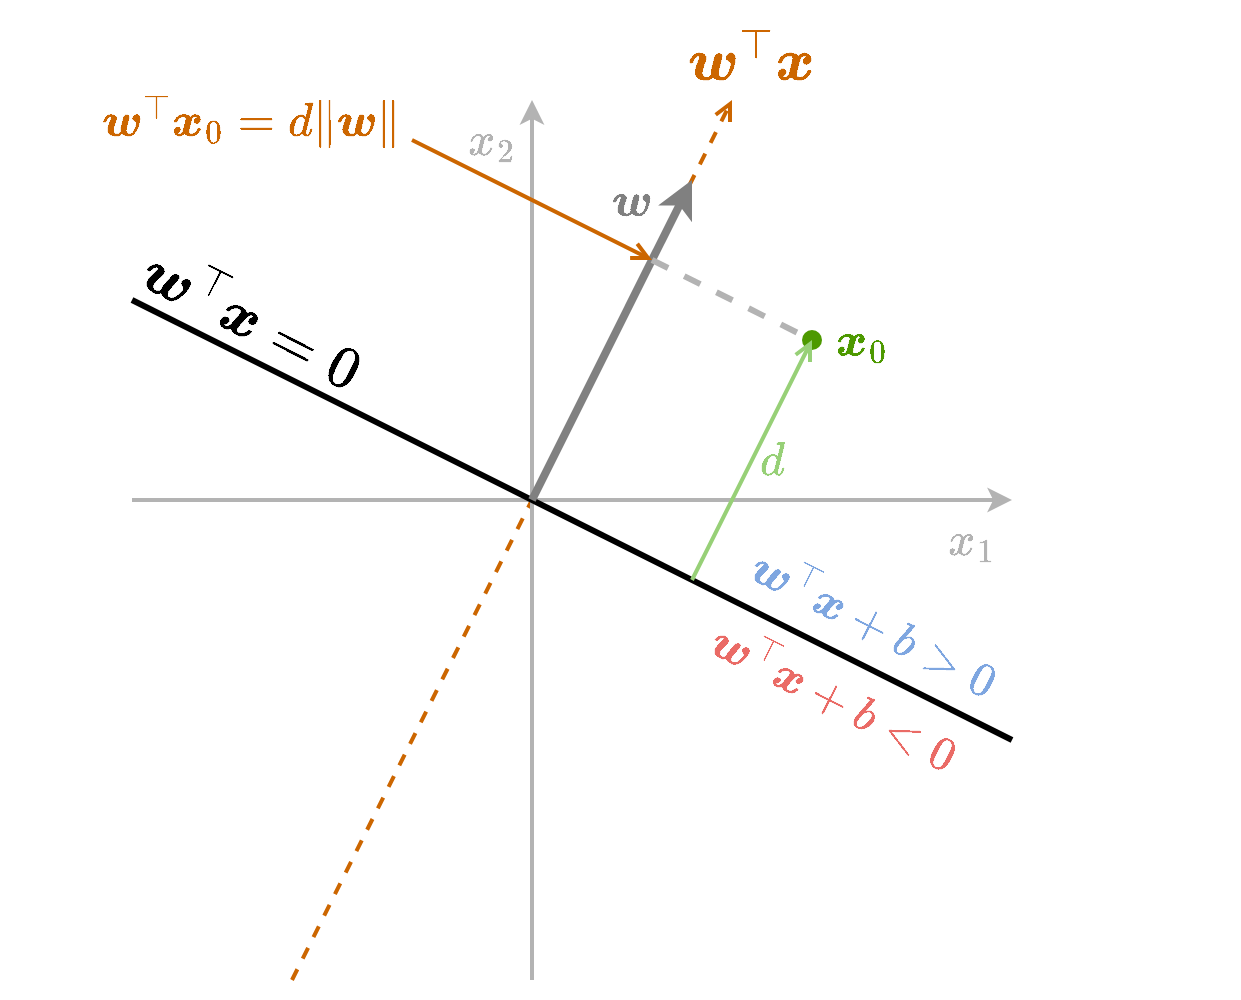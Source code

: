 <mxfile version="14.1.8" type="device" pages="2"><diagram name="projeciton" id="MIkcU374tv_12QCpzjZ1"><mxGraphModel dx="931" dy="563" grid="1" gridSize="10" guides="1" tooltips="1" connect="0" arrows="0" fold="1" page="1" pageScale="1" pageWidth="827" pageHeight="1169" math="1" shadow="0"><root><mxCell id="k3KxTLAnCmBX_Phjoh5w-0"/><mxCell id="k3KxTLAnCmBX_Phjoh5w-1" parent="k3KxTLAnCmBX_Phjoh5w-0"/><mxCell id="yLmU1kd1iDdyZoZ2FdNo-0" value="" style="ellipse;whiteSpace=wrap;html=1;fontSize=20;fontColor=#000000;strokeColor=none;fillColor=#4D9900;" vertex="1" parent="k3KxTLAnCmBX_Phjoh5w-1"><mxGeometry x="455" y="435" width="10" height="10" as="geometry"/></mxCell><mxCell id="u7evPRKJZKQvGGjpSIO4-0" value="" style="endArrow=open;html=1;strokeWidth=2;dashed=1;endFill=0;strokeColor=#CC6600;" parent="k3KxTLAnCmBX_Phjoh5w-1" edge="1"><mxGeometry width="50" height="50" relative="1" as="geometry"><mxPoint x="200" y="760" as="sourcePoint"/><mxPoint x="420" y="320" as="targetPoint"/></mxGeometry></mxCell><mxCell id="k3KxTLAnCmBX_Phjoh5w-2" value="" style="endArrow=classic;html=1;fontFamily=Comic Sans MS;fontSize=30;fontColor=#003366;strokeWidth=2;strokeColor=#B3B3B3;" parent="k3KxTLAnCmBX_Phjoh5w-1" edge="1"><mxGeometry x="220" y="200" width="50" height="50" as="geometry"><mxPoint x="320" y="760" as="sourcePoint"/><mxPoint x="320" y="320" as="targetPoint"/></mxGeometry></mxCell><mxCell id="k3KxTLAnCmBX_Phjoh5w-3" value="" style="endArrow=classic;html=1;fontFamily=Comic Sans MS;fontSize=30;fontColor=#003366;strokeWidth=2;strokeColor=#B3B3B3;" parent="k3KxTLAnCmBX_Phjoh5w-1" edge="1"><mxGeometry x="240" y="220" width="50" height="50" as="geometry"><mxPoint x="120" y="520" as="sourcePoint"/><mxPoint x="560" y="520" as="targetPoint"/></mxGeometry></mxCell><mxCell id="k3KxTLAnCmBX_Phjoh5w-6" value="\(x_1\)" style="text;html=1;strokeColor=none;fillColor=none;align=center;verticalAlign=middle;whiteSpace=wrap;rounded=0;fontSize=20;fontColor=#B3B3B3;" parent="k3KxTLAnCmBX_Phjoh5w-1" vertex="1"><mxGeometry x="520" y="520" width="40" height="40" as="geometry"/></mxCell><mxCell id="k3KxTLAnCmBX_Phjoh5w-7" value="\(x_2\)" style="text;html=1;strokeColor=none;fillColor=none;align=center;verticalAlign=middle;whiteSpace=wrap;rounded=0;fontSize=20;fontColor=#B3B3B3;" parent="k3KxTLAnCmBX_Phjoh5w-1" vertex="1"><mxGeometry x="280" y="320" width="40" height="40" as="geometry"/></mxCell><mxCell id="k3KxTLAnCmBX_Phjoh5w-19" value="" style="endArrow=none;html=1;strokeWidth=3;fontSize=20;" parent="k3KxTLAnCmBX_Phjoh5w-1" edge="1"><mxGeometry width="50" height="50" relative="1" as="geometry"><mxPoint x="120" y="420" as="sourcePoint"/><mxPoint x="560" y="640" as="targetPoint"/></mxGeometry></mxCell><mxCell id="k3KxTLAnCmBX_Phjoh5w-39" value="&lt;span style=&quot;font-size: 25px&quot;&gt;\(\boldsymbol{w} ^{\top} \boldsymbol{x} =0\)&lt;/span&gt;" style="text;html=1;strokeColor=none;fillColor=none;align=center;verticalAlign=middle;whiteSpace=wrap;rounded=0;fontSize=25;rotation=27;" parent="k3KxTLAnCmBX_Phjoh5w-1" vertex="1"><mxGeometry x="120" y="410" width="120" height="40" as="geometry"/></mxCell><mxCell id="W_tSbvIumAbR6D2kscM7-8" value="&lt;span style=&quot;font-size: 25px;&quot;&gt;\(\boldsymbol{w}^{\top}\boldsymbol{x}\)&lt;/span&gt;" style="text;html=1;strokeColor=none;fillColor=none;align=center;verticalAlign=middle;whiteSpace=wrap;rounded=0;fontSize=25;fontColor=#CC6600;" parent="k3KxTLAnCmBX_Phjoh5w-1" vertex="1"><mxGeometry x="390" y="280" width="80" height="40" as="geometry"/></mxCell><mxCell id="k3KxTLAnCmBX_Phjoh5w-11" value="" style="endArrow=classic;html=1;strokeWidth=4;strokeColor=#808080;" parent="k3KxTLAnCmBX_Phjoh5w-1" edge="1"><mxGeometry width="50" height="50" relative="1" as="geometry"><mxPoint x="320" y="520" as="sourcePoint"/><mxPoint x="400" y="360" as="targetPoint"/></mxGeometry></mxCell><mxCell id="k3KxTLAnCmBX_Phjoh5w-12" value="&lt;font style=&quot;font-size: 20px&quot;&gt;\(\boldsymbol{w}\)&lt;/font&gt;" style="text;html=1;strokeColor=none;fillColor=none;align=center;verticalAlign=middle;whiteSpace=wrap;rounded=0;fontSize=20;fontColor=#808080;" parent="k3KxTLAnCmBX_Phjoh5w-1" vertex="1"><mxGeometry x="360" y="360" width="20" height="20" as="geometry"/></mxCell><mxCell id="-e43FTGoa2iz4HoaFS14-3" value="&lt;font color=&quot;#7ea6e0&quot;&gt;\(\boldsymbol{w}^{\top}\boldsymbol{x}+b&amp;gt;0\)&lt;/font&gt;" style="text;html=1;strokeColor=none;fillColor=none;align=center;verticalAlign=middle;whiteSpace=wrap;rounded=0;fontSize=20;rotation=27;fontColor=#EA6B66;" vertex="1" parent="k3KxTLAnCmBX_Phjoh5w-1"><mxGeometry x="411" y="562" width="160" height="40" as="geometry"/></mxCell><mxCell id="-e43FTGoa2iz4HoaFS14-4" value="&lt;font&gt;\(\boldsymbol{w}^{\top}\boldsymbol{x}+b&amp;lt;0\)&lt;/font&gt;" style="text;html=1;strokeColor=none;fillColor=none;align=center;verticalAlign=middle;whiteSpace=wrap;rounded=0;fontSize=20;rotation=27;fontColor=#EA6B66;" vertex="1" parent="k3KxTLAnCmBX_Phjoh5w-1"><mxGeometry x="391" y="599" width="160" height="40" as="geometry"/></mxCell><mxCell id="-e43FTGoa2iz4HoaFS14-5" value="" style="endArrow=none;html=1;strokeWidth=3;fontSize=20;dashed=1;strokeColor=#B3B3B3;" edge="1" parent="k3KxTLAnCmBX_Phjoh5w-1"><mxGeometry width="50" height="50" relative="1" as="geometry"><mxPoint x="380" y="400" as="sourcePoint"/><mxPoint x="460" y="440.0" as="targetPoint"/></mxGeometry></mxCell><mxCell id="-e43FTGoa2iz4HoaFS14-6" value="&lt;font style=&quot;font-size: 20px&quot;&gt;\(\boldsymbol{x}_0\)&lt;/font&gt;" style="text;html=1;strokeColor=none;fillColor=none;align=center;verticalAlign=middle;whiteSpace=wrap;rounded=0;fontSize=20;fontColor=#4D9900;" vertex="1" parent="k3KxTLAnCmBX_Phjoh5w-1"><mxGeometry x="470" y="430" width="30" height="20" as="geometry"/></mxCell><mxCell id="-e43FTGoa2iz4HoaFS14-7" value="&lt;font style=&quot;font-size: 20px&quot;&gt;\(d\)&lt;/font&gt;" style="text;html=1;strokeColor=none;fillColor=none;align=center;verticalAlign=middle;whiteSpace=wrap;rounded=0;fontSize=20;fontColor=#97D077;" vertex="1" parent="k3KxTLAnCmBX_Phjoh5w-1"><mxGeometry x="430" y="490" width="20" height="20" as="geometry"/></mxCell><mxCell id="-e43FTGoa2iz4HoaFS14-8" value="" style="endArrow=open;html=1;strokeWidth=2;startArrow=none;startFill=0;endFill=0;strokeColor=#97D077;" edge="1" parent="k3KxTLAnCmBX_Phjoh5w-1"><mxGeometry width="50" height="50" relative="1" as="geometry"><mxPoint x="400" y="560" as="sourcePoint"/><mxPoint x="460" y="440.0" as="targetPoint"/></mxGeometry></mxCell><mxCell id="-e43FTGoa2iz4HoaFS14-9" value="" style="endArrow=open;html=1;strokeWidth=2;startArrow=none;startFill=0;endFill=0;strokeColor=#CC6600;" edge="1" parent="k3KxTLAnCmBX_Phjoh5w-1"><mxGeometry width="50" height="50" relative="1" as="geometry"><mxPoint x="260" y="340.0" as="sourcePoint"/><mxPoint x="380" y="400" as="targetPoint"/></mxGeometry></mxCell><mxCell id="-e43FTGoa2iz4HoaFS14-10" value="\(\boldsymbol{w}^{\top} \boldsymbol{x}_0= d\lVert\boldsymbol{w}\rVert\)" style="text;html=1;strokeColor=none;fillColor=none;align=center;verticalAlign=middle;whiteSpace=wrap;rounded=0;fontSize=20;fontColor=#CC6600;" vertex="1" parent="k3KxTLAnCmBX_Phjoh5w-1"><mxGeometry x="100" y="310" width="160" height="40" as="geometry"/></mxCell></root></mxGraphModel></diagram><diagram name="Copy of projeciton" id="iKB6K9MpOySjM9UYa--4"><mxGraphModel dx="2177" dy="843" grid="1" gridSize="10" guides="1" tooltips="1" connect="0" arrows="0" fold="1" page="1" pageScale="1" pageWidth="827" pageHeight="1169" math="1" shadow="0"><root><mxCell id="fN8ERMzjA76fTedo2qL7-0"/><mxCell id="fN8ERMzjA76fTedo2qL7-1" parent="fN8ERMzjA76fTedo2qL7-0"/><mxCell id="fN8ERMzjA76fTedo2qL7-2" value="" style="endArrow=open;html=1;strokeWidth=2;dashed=1;endFill=0;strokeColor=#CC6600;" edge="1" parent="fN8ERMzjA76fTedo2qL7-1"><mxGeometry width="50" height="50" relative="1" as="geometry"><mxPoint x="200" y="760" as="sourcePoint"/><mxPoint x="420" y="320" as="targetPoint"/></mxGeometry></mxCell><mxCell id="fN8ERMzjA76fTedo2qL7-3" value="" style="endArrow=classic;html=1;fontFamily=Comic Sans MS;fontSize=30;fontColor=#003366;strokeWidth=2;strokeColor=#B3B3B3;" edge="1" parent="fN8ERMzjA76fTedo2qL7-1"><mxGeometry x="220" y="200" width="50" height="50" as="geometry"><mxPoint x="320" y="760" as="sourcePoint"/><mxPoint x="320" y="320" as="targetPoint"/></mxGeometry></mxCell><mxCell id="fN8ERMzjA76fTedo2qL7-4" value="" style="endArrow=classic;html=1;fontFamily=Comic Sans MS;fontSize=30;fontColor=#003366;strokeWidth=2;strokeColor=#B3B3B3;" edge="1" parent="fN8ERMzjA76fTedo2qL7-1"><mxGeometry x="240" y="220" width="50" height="50" as="geometry"><mxPoint x="120" y="520" as="sourcePoint"/><mxPoint x="560" y="520" as="targetPoint"/></mxGeometry></mxCell><mxCell id="fN8ERMzjA76fTedo2qL7-5" value="\(x_1\)" style="text;html=1;strokeColor=none;fillColor=none;align=center;verticalAlign=middle;whiteSpace=wrap;rounded=0;fontSize=20;fontColor=#B3B3B3;" vertex="1" parent="fN8ERMzjA76fTedo2qL7-1"><mxGeometry x="520" y="520" width="40" height="40" as="geometry"/></mxCell><mxCell id="fN8ERMzjA76fTedo2qL7-6" value="\(x_2\)" style="text;html=1;strokeColor=none;fillColor=none;align=center;verticalAlign=middle;whiteSpace=wrap;rounded=0;fontSize=20;fontColor=#B3B3B3;" vertex="1" parent="fN8ERMzjA76fTedo2qL7-1"><mxGeometry x="280" y="320" width="40" height="40" as="geometry"/></mxCell><mxCell id="fN8ERMzjA76fTedo2qL7-7" value="" style="endArrow=none;html=1;strokeWidth=3;fontSize=20;" edge="1" parent="fN8ERMzjA76fTedo2qL7-1"><mxGeometry width="50" height="50" relative="1" as="geometry"><mxPoint x="120" y="420" as="sourcePoint"/><mxPoint x="560" y="640" as="targetPoint"/></mxGeometry></mxCell><mxCell id="fN8ERMzjA76fTedo2qL7-8" value="&lt;span style=&quot;font-size: 25px;&quot;&gt;\(\boldsymbol{w}^{\top}\boldsymbol{x}=0\)&lt;/span&gt;" style="text;html=1;strokeColor=none;fillColor=none;align=center;verticalAlign=middle;whiteSpace=wrap;rounded=0;fontSize=25;rotation=27;" vertex="1" parent="fN8ERMzjA76fTedo2qL7-1"><mxGeometry x="120" y="410" width="120" height="40" as="geometry"/></mxCell><mxCell id="fN8ERMzjA76fTedo2qL7-9" value="\(4\)" style="text;html=1;strokeColor=none;fillColor=none;align=right;verticalAlign=middle;whiteSpace=wrap;rounded=0;fontSize=25;fontColor=#CC6600;" vertex="1" parent="fN8ERMzjA76fTedo2qL7-1"><mxGeometry x="320" y="320" width="40" height="40" as="geometry"/></mxCell><mxCell id="fN8ERMzjA76fTedo2qL7-10" value="&lt;span style=&quot;font-size: 25px;&quot;&gt;\(\boldsymbol{w}^{\top}\boldsymbol{x}\)&lt;/span&gt;" style="text;html=1;strokeColor=none;fillColor=none;align=center;verticalAlign=middle;whiteSpace=wrap;rounded=0;fontSize=25;fontColor=#CC6600;" vertex="1" parent="fN8ERMzjA76fTedo2qL7-1"><mxGeometry x="390" y="280" width="80" height="40" as="geometry"/></mxCell><mxCell id="fN8ERMzjA76fTedo2qL7-11" value="" style="endArrow=classic;html=1;strokeWidth=2;startArrow=classic;startFill=1;strokeColor=#CC6600;" edge="1" parent="fN8ERMzjA76fTedo2qL7-1"><mxGeometry width="50" height="50" relative="1" as="geometry"><mxPoint x="240" y="730" as="sourcePoint"/><mxPoint x="260" y="690" as="targetPoint"/></mxGeometry></mxCell><mxCell id="fN8ERMzjA76fTedo2qL7-12" value="&lt;span style=&quot;font-size: 25px;&quot;&gt;\(\frac{1}{\lVert\boldsymbol{w}\rVert}\)&lt;/span&gt;" style="text;html=1;strokeColor=none;fillColor=none;align=center;verticalAlign=middle;whiteSpace=wrap;rounded=0;fontSize=25;fontColor=#CC6600;" vertex="1" parent="fN8ERMzjA76fTedo2qL7-1"><mxGeometry x="260" y="700" width="40" height="60" as="geometry"/></mxCell><mxCell id="fN8ERMzjA76fTedo2qL7-13" value="" style="endArrow=none;html=1;strokeWidth=3;fontSize=20;strokeColor=#CC6600;" edge="1" parent="fN8ERMzjA76fTedo2qL7-1"><mxGeometry width="50" height="50" relative="1" as="geometry"><mxPoint x="180" y="700" as="sourcePoint"/><mxPoint x="260" y="740" as="targetPoint"/></mxGeometry></mxCell><mxCell id="fN8ERMzjA76fTedo2qL7-14" value="" style="endArrow=none;html=1;strokeWidth=3;fontSize=20;strokeColor=#CC6600;" edge="1" parent="fN8ERMzjA76fTedo2qL7-1"><mxGeometry width="50" height="50" relative="1" as="geometry"><mxPoint x="200" y="658" as="sourcePoint"/><mxPoint x="280" y="698" as="targetPoint"/></mxGeometry></mxCell><mxCell id="fN8ERMzjA76fTedo2qL7-15" value="" style="endArrow=none;html=1;strokeWidth=3;fontSize=20;strokeColor=#CC6600;" edge="1" parent="fN8ERMzjA76fTedo2qL7-1"><mxGeometry width="50" height="50" relative="1" as="geometry"><mxPoint x="220" y="620" as="sourcePoint"/><mxPoint x="300" y="660" as="targetPoint"/></mxGeometry></mxCell><mxCell id="fN8ERMzjA76fTedo2qL7-16" value="" style="endArrow=none;html=1;strokeWidth=3;fontSize=20;strokeColor=#CC6600;" edge="1" parent="fN8ERMzjA76fTedo2qL7-1"><mxGeometry width="50" height="50" relative="1" as="geometry"><mxPoint x="240" y="580" as="sourcePoint"/><mxPoint x="320" y="620" as="targetPoint"/></mxGeometry></mxCell><mxCell id="fN8ERMzjA76fTedo2qL7-17" value="" style="endArrow=none;html=1;strokeWidth=3;fontSize=20;strokeColor=#CC6600;" edge="1" parent="fN8ERMzjA76fTedo2qL7-1"><mxGeometry width="50" height="50" relative="1" as="geometry"><mxPoint x="260" y="540" as="sourcePoint"/><mxPoint x="340" y="580" as="targetPoint"/></mxGeometry></mxCell><mxCell id="fN8ERMzjA76fTedo2qL7-18" value="" style="endArrow=none;html=1;strokeWidth=3;fontSize=20;strokeColor=#CC6600;" edge="1" parent="fN8ERMzjA76fTedo2qL7-1"><mxGeometry width="50" height="50" relative="1" as="geometry"><mxPoint x="300" y="460" as="sourcePoint"/><mxPoint x="380" y="500" as="targetPoint"/></mxGeometry></mxCell><mxCell id="fN8ERMzjA76fTedo2qL7-19" value="" style="endArrow=none;html=1;strokeWidth=3;fontSize=20;strokeColor=#CC6600;" edge="1" parent="fN8ERMzjA76fTedo2qL7-1"><mxGeometry width="50" height="50" relative="1" as="geometry"><mxPoint x="320" y="420" as="sourcePoint"/><mxPoint x="400" y="460" as="targetPoint"/></mxGeometry></mxCell><mxCell id="fN8ERMzjA76fTedo2qL7-20" value="" style="endArrow=none;html=1;strokeWidth=3;fontSize=20;strokeColor=#CC6600;" edge="1" parent="fN8ERMzjA76fTedo2qL7-1"><mxGeometry width="50" height="50" relative="1" as="geometry"><mxPoint x="340" y="380" as="sourcePoint"/><mxPoint x="420" y="420" as="targetPoint"/></mxGeometry></mxCell><mxCell id="fN8ERMzjA76fTedo2qL7-21" value="" style="endArrow=none;html=1;strokeWidth=3;fontSize=20;strokeColor=#CC6600;" edge="1" parent="fN8ERMzjA76fTedo2qL7-1"><mxGeometry width="50" height="50" relative="1" as="geometry"><mxPoint x="360" y="340" as="sourcePoint"/><mxPoint x="440" y="380" as="targetPoint"/></mxGeometry></mxCell><mxCell id="fN8ERMzjA76fTedo2qL7-22" value="\(2\)" style="text;html=1;strokeColor=none;fillColor=none;align=right;verticalAlign=middle;whiteSpace=wrap;rounded=0;fontSize=25;fontColor=#CC6600;" vertex="1" parent="fN8ERMzjA76fTedo2qL7-1"><mxGeometry x="280" y="400" width="40" height="40" as="geometry"/></mxCell><mxCell id="fN8ERMzjA76fTedo2qL7-23" value="\(1\)" style="text;html=1;strokeColor=none;fillColor=none;align=right;verticalAlign=middle;whiteSpace=wrap;rounded=0;fontSize=25;fontColor=#CC6600;" vertex="1" parent="fN8ERMzjA76fTedo2qL7-1"><mxGeometry x="260" y="440" width="40" height="40" as="geometry"/></mxCell><mxCell id="fN8ERMzjA76fTedo2qL7-24" value="" style="endArrow=classic;html=1;strokeWidth=4;strokeColor=#808080;" edge="1" parent="fN8ERMzjA76fTedo2qL7-1"><mxGeometry width="50" height="50" relative="1" as="geometry"><mxPoint x="320" y="520" as="sourcePoint"/><mxPoint x="400" y="360" as="targetPoint"/></mxGeometry></mxCell><mxCell id="fN8ERMzjA76fTedo2qL7-25" value="&lt;font style=&quot;font-size: 20px&quot;&gt;\(\boldsymbol{w}\)&lt;/font&gt;" style="text;html=1;strokeColor=none;fillColor=none;align=center;verticalAlign=middle;whiteSpace=wrap;rounded=0;fontSize=20;fontColor=#808080;" vertex="1" parent="fN8ERMzjA76fTedo2qL7-1"><mxGeometry x="360" y="360" width="20" height="20" as="geometry"/></mxCell><mxCell id="fN8ERMzjA76fTedo2qL7-26" value="\(-1\)" style="text;html=1;strokeColor=none;fillColor=none;align=right;verticalAlign=middle;whiteSpace=wrap;rounded=0;fontSize=25;fontColor=#CC6600;" vertex="1" parent="fN8ERMzjA76fTedo2qL7-1"><mxGeometry x="220" y="520" width="40" height="40" as="geometry"/></mxCell><mxCell id="fN8ERMzjA76fTedo2qL7-27" value="\(-2\)" style="text;html=1;strokeColor=none;fillColor=none;align=right;verticalAlign=middle;whiteSpace=wrap;rounded=0;fontSize=25;fontColor=#CC6600;" vertex="1" parent="fN8ERMzjA76fTedo2qL7-1"><mxGeometry x="200" y="560" width="40" height="40" as="geometry"/></mxCell><mxCell id="fN8ERMzjA76fTedo2qL7-28" value="\(-3\)" style="text;html=1;strokeColor=none;fillColor=none;align=right;verticalAlign=middle;whiteSpace=wrap;rounded=0;fontSize=25;fontColor=#CC6600;" vertex="1" parent="fN8ERMzjA76fTedo2qL7-1"><mxGeometry x="180" y="600" width="40" height="40" as="geometry"/></mxCell><mxCell id="fN8ERMzjA76fTedo2qL7-29" value="\(-4\)" style="text;html=1;strokeColor=none;fillColor=none;align=right;verticalAlign=middle;whiteSpace=wrap;rounded=0;fontSize=25;fontColor=#CC6600;" vertex="1" parent="fN8ERMzjA76fTedo2qL7-1"><mxGeometry x="160" y="640" width="40" height="40" as="geometry"/></mxCell><mxCell id="fN8ERMzjA76fTedo2qL7-30" value="\(-5\)" style="text;html=1;strokeColor=none;fillColor=none;align=right;verticalAlign=middle;whiteSpace=wrap;rounded=0;fontSize=25;fontColor=#CC6600;" vertex="1" parent="fN8ERMzjA76fTedo2qL7-1"><mxGeometry x="140" y="680" width="40" height="40" as="geometry"/></mxCell><mxCell id="fN8ERMzjA76fTedo2qL7-31" value="&lt;font color=&quot;#7ea6e0&quot;&gt;\(\boldsymbol{w}^{\top}\boldsymbol{x}+b&amp;gt;0\)&lt;/font&gt;" style="text;html=1;strokeColor=none;fillColor=none;align=center;verticalAlign=middle;whiteSpace=wrap;rounded=0;fontSize=20;rotation=27;fontColor=#EA6B66;" vertex="1" parent="fN8ERMzjA76fTedo2qL7-1"><mxGeometry x="411" y="562" width="160" height="40" as="geometry"/></mxCell><mxCell id="fN8ERMzjA76fTedo2qL7-32" value="&lt;font&gt;\(\boldsymbol{w}^{\top}\boldsymbol{x}+b&amp;lt;0\)&lt;/font&gt;" style="text;html=1;strokeColor=none;fillColor=none;align=center;verticalAlign=middle;whiteSpace=wrap;rounded=0;fontSize=20;rotation=27;fontColor=#EA6B66;" vertex="1" parent="fN8ERMzjA76fTedo2qL7-1"><mxGeometry x="391" y="599" width="160" height="40" as="geometry"/></mxCell><mxCell id="fN8ERMzjA76fTedo2qL7-33" value="" style="endArrow=none;html=1;strokeWidth=3;fontSize=20;dashed=1;strokeColor=#B3B3B3;" edge="1" parent="fN8ERMzjA76fTedo2qL7-1"><mxGeometry width="50" height="50" relative="1" as="geometry"><mxPoint x="420" y="420" as="sourcePoint"/><mxPoint x="460" y="440.0" as="targetPoint"/></mxGeometry></mxCell><mxCell id="fN8ERMzjA76fTedo2qL7-34" value="&lt;font style=&quot;font-size: 20px&quot;&gt;\(\boldsymbol{x}_0\)&lt;/font&gt;" style="text;html=1;strokeColor=none;fillColor=none;align=center;verticalAlign=middle;whiteSpace=wrap;rounded=0;fontSize=20;fontColor=#4D9900;" vertex="1" parent="fN8ERMzjA76fTedo2qL7-1"><mxGeometry x="470" y="430" width="30" height="20" as="geometry"/></mxCell><mxCell id="fN8ERMzjA76fTedo2qL7-35" value="&lt;font style=&quot;font-size: 20px&quot;&gt;\(d\)&lt;/font&gt;" style="text;html=1;strokeColor=none;fillColor=none;align=center;verticalAlign=middle;whiteSpace=wrap;rounded=0;fontSize=20;fontColor=#97D077;" vertex="1" parent="fN8ERMzjA76fTedo2qL7-1"><mxGeometry x="430" y="490" width="20" height="20" as="geometry"/></mxCell><mxCell id="fN8ERMzjA76fTedo2qL7-36" value="" style="endArrow=open;html=1;strokeWidth=2;startArrow=none;startFill=0;endFill=0;strokeColor=#97D077;" edge="1" parent="fN8ERMzjA76fTedo2qL7-1"><mxGeometry width="50" height="50" relative="1" as="geometry"><mxPoint x="400" y="560" as="sourcePoint"/><mxPoint x="460" y="440.0" as="targetPoint"/></mxGeometry></mxCell><mxCell id="fN8ERMzjA76fTedo2qL7-37" value="" style="endArrow=open;html=1;strokeWidth=2;startArrow=none;startFill=0;endFill=0;strokeColor=#97D077;" edge="1" parent="fN8ERMzjA76fTedo2qL7-1"><mxGeometry width="50" height="50" relative="1" as="geometry"><mxPoint x="260" y="340.0" as="sourcePoint"/><mxPoint x="340" y="380" as="targetPoint"/></mxGeometry></mxCell><mxCell id="fN8ERMzjA76fTedo2qL7-38" value="\(\boldsymbol{w}^{\top}\boldsymbol{x}_0=d\lVert\boldsymbol{w}\rVert\)" style="text;html=1;strokeColor=none;fillColor=none;align=center;verticalAlign=middle;whiteSpace=wrap;rounded=0;fontSize=20;fontColor=#97D077;" vertex="1" parent="fN8ERMzjA76fTedo2qL7-1"><mxGeometry x="100" y="320" width="160" height="40" as="geometry"/></mxCell></root></mxGraphModel></diagram></mxfile>